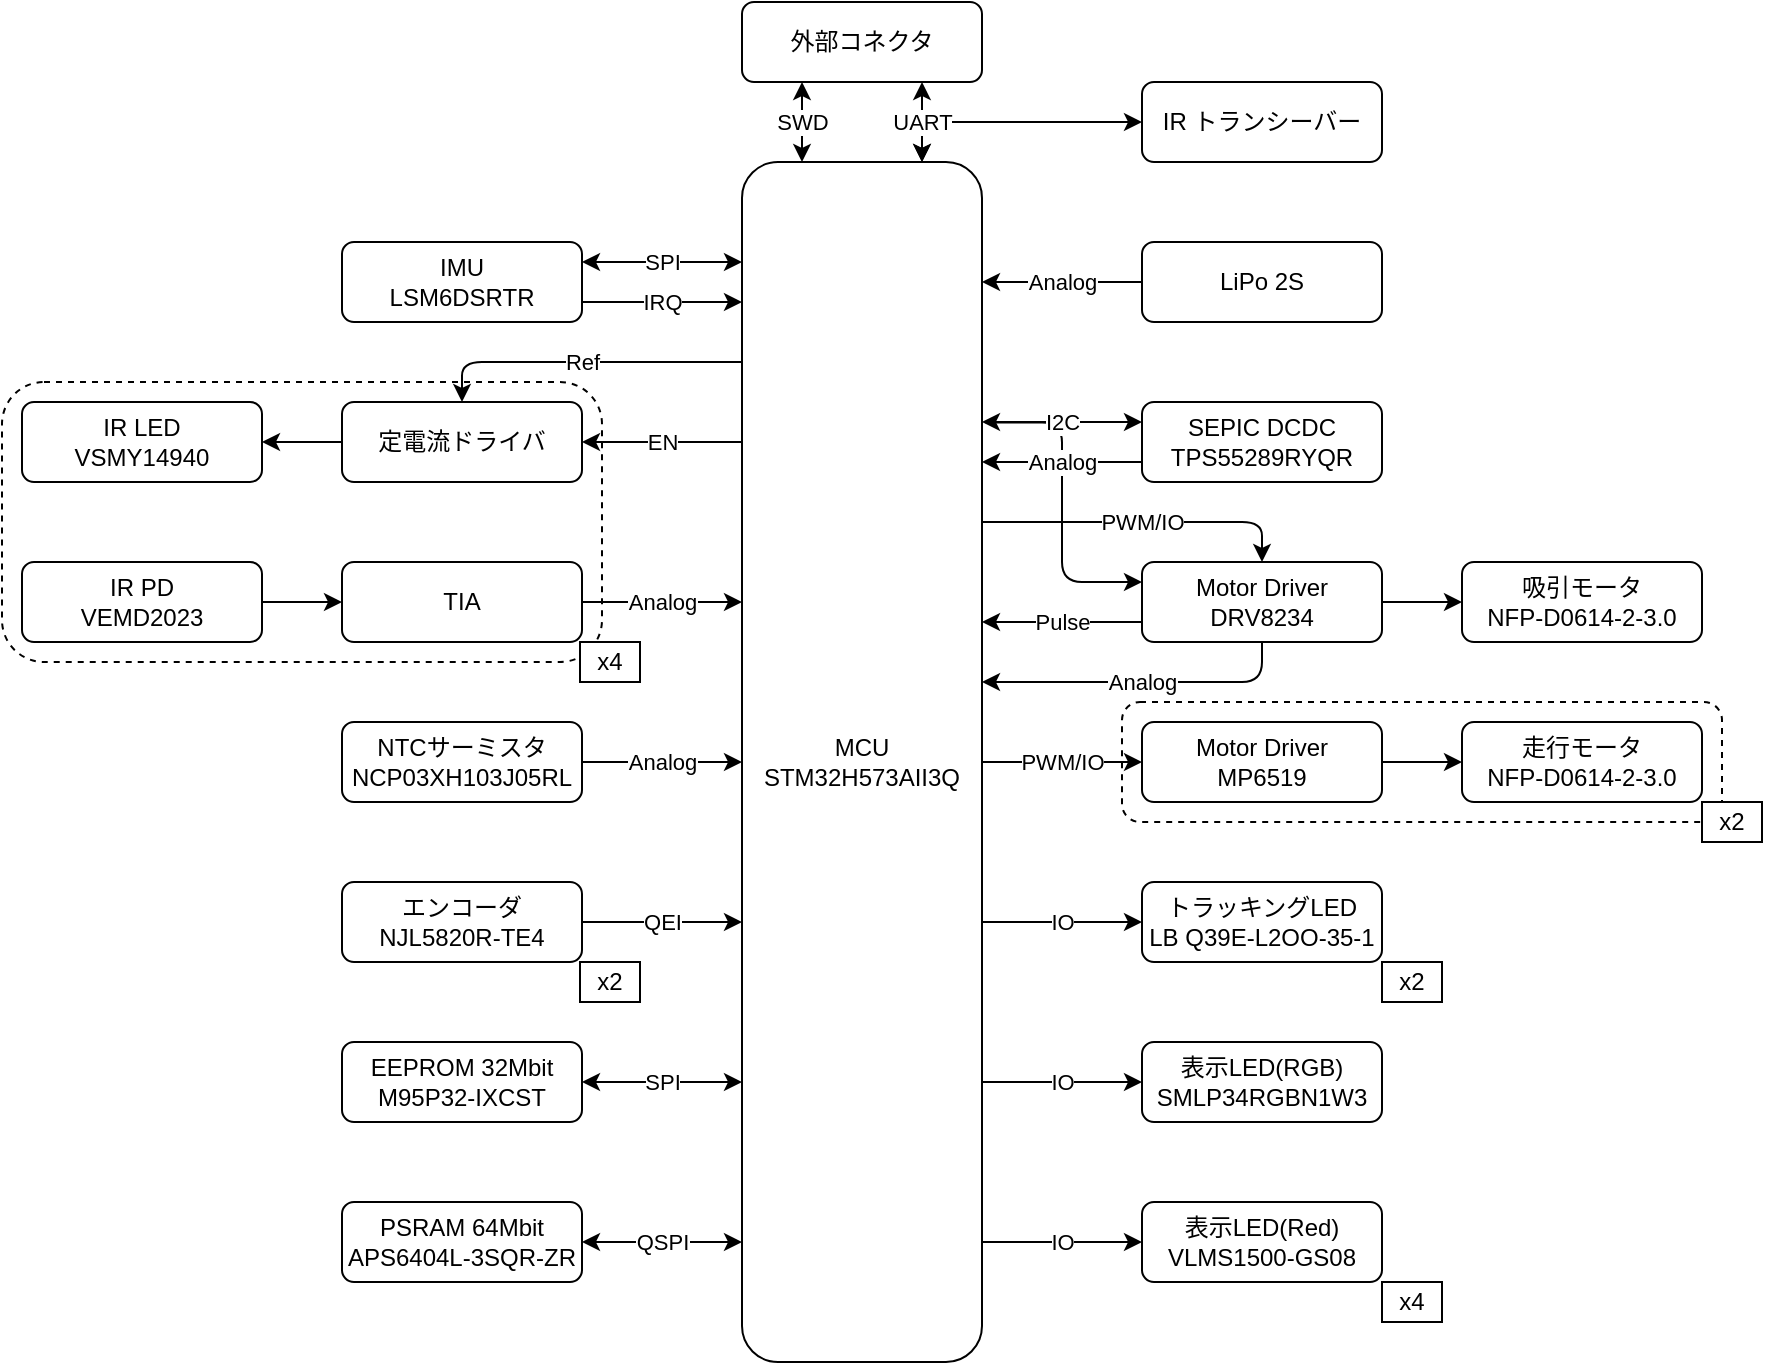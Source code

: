 <mxfile>
    <diagram id="HpXqoCDVesRG2PkkKG4z" name="ページ1">
        <mxGraphModel dx="1188" dy="1001" grid="1" gridSize="10" guides="1" tooltips="1" connect="1" arrows="1" fold="1" page="1" pageScale="1" pageWidth="827" pageHeight="1169" math="0" shadow="0">
            <root>
                <mxCell id="0"/>
                <mxCell id="1" parent="0"/>
                <mxCell id="59" style="edgeStyle=elbowEdgeStyle;html=1;exitX=1.015;exitY=0.217;exitDx=0;exitDy=0;entryX=0;entryY=0.25;entryDx=0;entryDy=0;exitPerimeter=0;" edge="1" parent="1" source="4" target="40">
                    <mxGeometry relative="1" as="geometry">
                        <mxPoint x="730" y="340" as="targetPoint"/>
                        <Array as="points">
                            <mxPoint x="640" y="330"/>
                            <mxPoint x="730" y="340"/>
                            <mxPoint x="660" y="350"/>
                            <mxPoint x="640" y="340"/>
                            <mxPoint x="640" y="340"/>
                        </Array>
                    </mxGeometry>
                </mxCell>
                <mxCell id="5" value="SPI" style="edgeStyle=elbowEdgeStyle;html=1;elbow=vertical;startArrow=classic;startFill=1;exitX=1;exitY=0.25;exitDx=0;exitDy=0;" parent="1" source="2" target="4" edge="1">
                    <mxGeometry relative="1" as="geometry"/>
                </mxCell>
                <mxCell id="18" value="IRQ" style="edgeStyle=elbowEdgeStyle;elbow=vertical;html=1;exitX=1;exitY=0.75;exitDx=0;exitDy=0;startArrow=none;startFill=0;" parent="1" source="2" target="4" edge="1">
                    <mxGeometry relative="1" as="geometry"/>
                </mxCell>
                <mxCell id="2" value="IMU&lt;br&gt;LSM6DSRTR" style="rounded=1;whiteSpace=wrap;html=1;" parent="1" vertex="1">
                    <mxGeometry x="280" y="200" width="120" height="40" as="geometry"/>
                </mxCell>
                <mxCell id="6" value="QEI" style="edgeStyle=elbowEdgeStyle;elbow=vertical;html=1;startArrow=none;startFill=0;" parent="1" source="3" target="4" edge="1">
                    <mxGeometry relative="1" as="geometry"/>
                </mxCell>
                <mxCell id="10" value="EN" style="edgeStyle=elbowEdgeStyle;elbow=vertical;html=1;startArrow=none;startFill=0;" parent="1" source="4" target="7" edge="1">
                    <mxGeometry relative="1" as="geometry"/>
                </mxCell>
                <mxCell id="15" value="Ref" style="edgeStyle=elbowEdgeStyle;elbow=vertical;html=1;entryX=0.5;entryY=0;entryDx=0;entryDy=0;startArrow=none;startFill=0;" parent="1" source="4" target="7" edge="1">
                    <mxGeometry relative="1" as="geometry">
                        <Array as="points">
                            <mxPoint x="420" y="260"/>
                            <mxPoint x="450" y="250"/>
                            <mxPoint x="440" y="260"/>
                            <mxPoint x="430" y="290"/>
                            <mxPoint x="420" y="310"/>
                            <mxPoint x="420" y="300"/>
                            <mxPoint x="390" y="340"/>
                            <mxPoint x="410" y="260"/>
                            <mxPoint x="410" y="300"/>
                        </Array>
                    </mxGeometry>
                </mxCell>
                <mxCell id="17" value="I2C" style="edgeStyle=elbowEdgeStyle;elbow=vertical;html=1;startArrow=classic;startFill=1;entryX=0;entryY=0.25;entryDx=0;entryDy=0;" parent="1" source="4" target="16" edge="1">
                    <mxGeometry relative="1" as="geometry"/>
                </mxCell>
                <mxCell id="36" value="PWM/IO" style="edgeStyle=elbowEdgeStyle;html=1;elbow=vertical;" parent="1" source="4" target="35" edge="1">
                    <mxGeometry relative="1" as="geometry"/>
                </mxCell>
                <mxCell id="45" value="PWM/IO" style="edgeStyle=elbowEdgeStyle;elbow=vertical;html=1;entryX=0.5;entryY=0;entryDx=0;entryDy=0;" parent="1" source="4" target="40" edge="1">
                    <mxGeometry relative="1" as="geometry">
                        <Array as="points">
                            <mxPoint x="630" y="340"/>
                        </Array>
                    </mxGeometry>
                </mxCell>
                <mxCell id="56" value="IO" style="edgeStyle=elbowEdgeStyle;elbow=vertical;html=1;startArrow=none;startFill=0;" parent="1" source="4" target="55" edge="1">
                    <mxGeometry relative="1" as="geometry"/>
                </mxCell>
                <mxCell id="58" value="IO" style="edgeStyle=elbowEdgeStyle;elbow=vertical;html=1;startArrow=none;startFill=0;" parent="1" source="4" target="57" edge="1">
                    <mxGeometry relative="1" as="geometry"/>
                </mxCell>
                <mxCell id="61" value="IO" style="edgeStyle=elbowEdgeStyle;html=1;elbow=vertical;" edge="1" parent="1" source="4" target="60">
                    <mxGeometry relative="1" as="geometry"/>
                </mxCell>
                <mxCell id="74" style="edgeStyle=elbowEdgeStyle;html=1;exitX=0.75;exitY=0;exitDx=0;exitDy=0;startArrow=classic;startFill=1;elbow=vertical;" edge="1" parent="1" source="4" target="73">
                    <mxGeometry relative="1" as="geometry">
                        <Array as="points">
                            <mxPoint x="580" y="140"/>
                        </Array>
                    </mxGeometry>
                </mxCell>
                <mxCell id="72" value="UART" style="edgeStyle=elbowEdgeStyle;elbow=vertical;html=1;exitX=0.75;exitY=0;exitDx=0;exitDy=0;entryX=0.75;entryY=1;entryDx=0;entryDy=0;startArrow=classic;startFill=1;" edge="1" parent="1" source="4" target="70">
                    <mxGeometry relative="1" as="geometry"/>
                </mxCell>
                <mxCell id="4" value="MCU&lt;br&gt;STM32H573AII3Q" style="rounded=1;whiteSpace=wrap;html=1;" parent="1" vertex="1">
                    <mxGeometry x="480" y="160" width="120" height="600" as="geometry"/>
                </mxCell>
                <mxCell id="9" value="Analog" style="edgeStyle=elbowEdgeStyle;elbow=vertical;html=1;startArrow=none;startFill=0;" parent="1" source="8" target="4" edge="1">
                    <mxGeometry relative="1" as="geometry"/>
                </mxCell>
                <mxCell id="30" value="Analog" style="edgeStyle=elbowEdgeStyle;elbow=vertical;html=1;exitX=0;exitY=0.75;exitDx=0;exitDy=0;startArrow=none;startFill=0;" parent="1" source="16" target="4" edge="1">
                    <mxGeometry relative="1" as="geometry"/>
                </mxCell>
                <mxCell id="16" value="SEPIC DCDC&lt;br&gt;TPS55289RYQR" style="rounded=1;whiteSpace=wrap;html=1;" parent="1" vertex="1">
                    <mxGeometry x="680" y="280" width="120" height="40" as="geometry"/>
                </mxCell>
                <mxCell id="34" value="Analog" style="edgeStyle=elbowEdgeStyle;elbow=vertical;html=1;startArrow=none;startFill=0;" parent="1" source="31" target="4" edge="1">
                    <mxGeometry relative="1" as="geometry"/>
                </mxCell>
                <mxCell id="31" value="LiPo 2S" style="rounded=1;whiteSpace=wrap;html=1;" parent="1" vertex="1">
                    <mxGeometry x="680" y="200" width="120" height="40" as="geometry"/>
                </mxCell>
                <mxCell id="44" style="edgeStyle=elbowEdgeStyle;elbow=vertical;html=1;" parent="1" source="40" target="43" edge="1">
                    <mxGeometry relative="1" as="geometry"/>
                </mxCell>
                <mxCell id="49" value="Pulse" style="edgeStyle=elbowEdgeStyle;elbow=vertical;html=1;exitX=0;exitY=0.75;exitDx=0;exitDy=0;" parent="1" source="40" target="4" edge="1">
                    <mxGeometry relative="1" as="geometry"/>
                </mxCell>
                <mxCell id="50" value="Analog" style="edgeStyle=elbowEdgeStyle;elbow=vertical;html=1;exitX=0.5;exitY=1;exitDx=0;exitDy=0;" parent="1" source="40" target="4" edge="1">
                    <mxGeometry relative="1" as="geometry">
                        <Array as="points">
                            <mxPoint x="670" y="420"/>
                            <mxPoint x="660" y="500"/>
                        </Array>
                    </mxGeometry>
                </mxCell>
                <mxCell id="40" value="Motor Driver&lt;br&gt;DRV8234" style="rounded=1;whiteSpace=wrap;html=1;" parent="1" vertex="1">
                    <mxGeometry x="680" y="360" width="120" height="40" as="geometry"/>
                </mxCell>
                <mxCell id="43" value="吸引モータ&lt;br&gt;NFP-D0614-2-3.0" style="rounded=1;whiteSpace=wrap;html=1;" parent="1" vertex="1">
                    <mxGeometry x="840" y="360" width="120" height="40" as="geometry"/>
                </mxCell>
                <mxCell id="46" value="" style="group" parent="1" vertex="1" connectable="0">
                    <mxGeometry x="110" y="260" width="319" height="160" as="geometry"/>
                </mxCell>
                <mxCell id="22" value="" style="rounded=1;whiteSpace=wrap;html=1;fillColor=none;dashed=1;" parent="46" vertex="1">
                    <mxGeometry y="10" width="300" height="140" as="geometry"/>
                </mxCell>
                <mxCell id="7" value="定電流ドライバ" style="rounded=1;whiteSpace=wrap;html=1;" parent="46" vertex="1">
                    <mxGeometry x="170" y="20" width="120" height="40" as="geometry"/>
                </mxCell>
                <mxCell id="8" value="TIA" style="rounded=1;whiteSpace=wrap;html=1;" parent="46" vertex="1">
                    <mxGeometry x="170" y="100" width="120" height="40" as="geometry"/>
                </mxCell>
                <mxCell id="11" value="IR LED&lt;br&gt;VSMY14940" style="rounded=1;whiteSpace=wrap;html=1;" parent="46" vertex="1">
                    <mxGeometry x="10" y="20" width="120" height="40" as="geometry"/>
                </mxCell>
                <mxCell id="12" style="edgeStyle=elbowEdgeStyle;elbow=vertical;html=1;startArrow=none;startFill=0;" parent="46" source="7" target="11" edge="1">
                    <mxGeometry relative="1" as="geometry"/>
                </mxCell>
                <mxCell id="14" style="edgeStyle=elbowEdgeStyle;elbow=vertical;html=1;startArrow=none;startFill=0;" parent="46" source="13" target="8" edge="1">
                    <mxGeometry relative="1" as="geometry"/>
                </mxCell>
                <mxCell id="13" value="IR PD&lt;br&gt;VEMD2023" style="rounded=1;whiteSpace=wrap;html=1;" parent="46" vertex="1">
                    <mxGeometry x="10" y="100" width="120" height="40" as="geometry"/>
                </mxCell>
                <mxCell id="24" value="x4" style="rounded=0;whiteSpace=wrap;html=1;" parent="46" vertex="1">
                    <mxGeometry x="289" y="140" width="30" height="20" as="geometry"/>
                </mxCell>
                <mxCell id="53" value="SPI" style="edgeStyle=elbowEdgeStyle;elbow=vertical;html=1;startArrow=classic;startFill=1;" parent="1" source="51" target="4" edge="1">
                    <mxGeometry relative="1" as="geometry"/>
                </mxCell>
                <mxCell id="51" value="EEPROM 32Mbit&lt;br&gt;M95P32-IXCST" style="rounded=1;whiteSpace=wrap;html=1;" parent="1" vertex="1">
                    <mxGeometry x="280" y="600" width="120" height="40" as="geometry"/>
                </mxCell>
                <mxCell id="54" value="QSPI" style="edgeStyle=elbowEdgeStyle;elbow=vertical;html=1;startArrow=classic;startFill=1;" parent="1" source="52" target="4" edge="1">
                    <mxGeometry relative="1" as="geometry"/>
                </mxCell>
                <mxCell id="52" value="PSRAM 64Mbit&lt;br&gt;APS6404L-3SQR-ZR" style="rounded=1;whiteSpace=wrap;html=1;" parent="1" vertex="1">
                    <mxGeometry x="280" y="680" width="120" height="40" as="geometry"/>
                </mxCell>
                <mxCell id="55" value="表示LED(RGB)&lt;br&gt;SMLP34RGBN1W3" style="rounded=1;whiteSpace=wrap;html=1;" parent="1" vertex="1">
                    <mxGeometry x="680" y="600" width="120" height="40" as="geometry"/>
                </mxCell>
                <mxCell id="57" value="トラッキングLED&lt;br&gt;LB Q39E-L2OO-35-1" style="rounded=1;whiteSpace=wrap;html=1;" parent="1" vertex="1">
                    <mxGeometry x="680" y="520" width="120" height="40" as="geometry"/>
                </mxCell>
                <mxCell id="60" value="表示LED(Red)&lt;br&gt;VLMS1500-GS08" style="rounded=1;whiteSpace=wrap;html=1;" vertex="1" parent="1">
                    <mxGeometry x="680" y="680" width="120" height="40" as="geometry"/>
                </mxCell>
                <mxCell id="3" value="エンコーダ&lt;br&gt;NJL5820R-TE4" style="rounded=1;whiteSpace=wrap;html=1;" parent="1" vertex="1">
                    <mxGeometry x="280" y="520" width="120" height="40" as="geometry"/>
                </mxCell>
                <mxCell id="26" value="x2" style="rounded=0;whiteSpace=wrap;html=1;" parent="1" vertex="1">
                    <mxGeometry x="399" y="560" width="30" height="20" as="geometry"/>
                </mxCell>
                <mxCell id="62" value="x2" style="rounded=0;whiteSpace=wrap;html=1;" vertex="1" parent="1">
                    <mxGeometry x="800" y="560" width="30" height="20" as="geometry"/>
                </mxCell>
                <mxCell id="64" value="x4" style="rounded=0;whiteSpace=wrap;html=1;" vertex="1" parent="1">
                    <mxGeometry x="800" y="720" width="30" height="20" as="geometry"/>
                </mxCell>
                <mxCell id="66" value="Analog" style="edgeStyle=elbowEdgeStyle;elbow=vertical;html=1;" edge="1" parent="1" source="65" target="4">
                    <mxGeometry relative="1" as="geometry"/>
                </mxCell>
                <mxCell id="65" value="NTCサーミスタ&lt;br&gt;NCP03XH103J05RL" style="rounded=1;whiteSpace=wrap;html=1;" vertex="1" parent="1">
                    <mxGeometry x="280" y="440" width="120" height="40" as="geometry"/>
                </mxCell>
                <mxCell id="69" value="" style="group" vertex="1" connectable="0" parent="1">
                    <mxGeometry x="670" y="430" width="300" height="60" as="geometry"/>
                </mxCell>
                <mxCell id="68" value="" style="rounded=1;whiteSpace=wrap;html=1;fillColor=none;dashed=1;" vertex="1" parent="69">
                    <mxGeometry width="300" height="60" as="geometry"/>
                </mxCell>
                <mxCell id="35" value="Motor Driver&lt;br&gt;MP6519" style="rounded=1;whiteSpace=wrap;html=1;" parent="69" vertex="1">
                    <mxGeometry x="10" y="10" width="120" height="40" as="geometry"/>
                </mxCell>
                <mxCell id="37" value="走行モータ&lt;br&gt;NFP-D0614-2-3.0" style="rounded=1;whiteSpace=wrap;html=1;" parent="69" vertex="1">
                    <mxGeometry x="170" y="10" width="120" height="40" as="geometry"/>
                </mxCell>
                <mxCell id="38" style="edgeStyle=elbowEdgeStyle;elbow=vertical;html=1;" parent="69" source="35" target="37" edge="1">
                    <mxGeometry relative="1" as="geometry"/>
                </mxCell>
                <mxCell id="67" value="x2" style="rounded=0;whiteSpace=wrap;html=1;" vertex="1" parent="1">
                    <mxGeometry x="960" y="480" width="30" height="20" as="geometry"/>
                </mxCell>
                <mxCell id="71" value="SWD" style="edgeStyle=elbowEdgeStyle;elbow=vertical;html=1;exitX=0.25;exitY=1;exitDx=0;exitDy=0;entryX=0.25;entryY=0;entryDx=0;entryDy=0;startArrow=classic;startFill=1;" edge="1" parent="1" source="70" target="4">
                    <mxGeometry relative="1" as="geometry"/>
                </mxCell>
                <mxCell id="70" value="外部コネクタ" style="rounded=1;whiteSpace=wrap;html=1;" vertex="1" parent="1">
                    <mxGeometry x="480" y="80" width="120" height="40" as="geometry"/>
                </mxCell>
                <mxCell id="73" value="IR トランシーバー" style="rounded=1;whiteSpace=wrap;html=1;" vertex="1" parent="1">
                    <mxGeometry x="680" y="120" width="120" height="40" as="geometry"/>
                </mxCell>
            </root>
        </mxGraphModel>
    </diagram>
</mxfile>